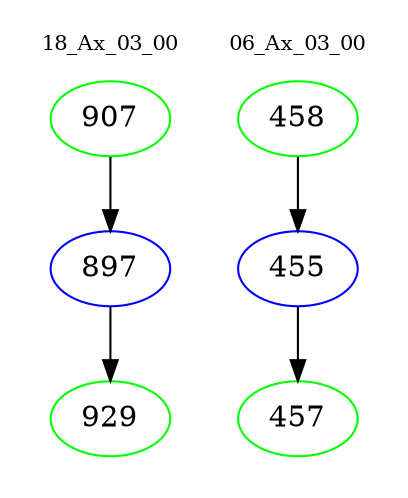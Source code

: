 digraph{
subgraph cluster_0 {
color = white
label = "18_Ax_03_00";
fontsize=10;
T0_907 [label="907", color="green"]
T0_907 -> T0_897 [color="black"]
T0_897 [label="897", color="blue"]
T0_897 -> T0_929 [color="black"]
T0_929 [label="929", color="green"]
}
subgraph cluster_1 {
color = white
label = "06_Ax_03_00";
fontsize=10;
T1_458 [label="458", color="green"]
T1_458 -> T1_455 [color="black"]
T1_455 [label="455", color="blue"]
T1_455 -> T1_457 [color="black"]
T1_457 [label="457", color="green"]
}
}
